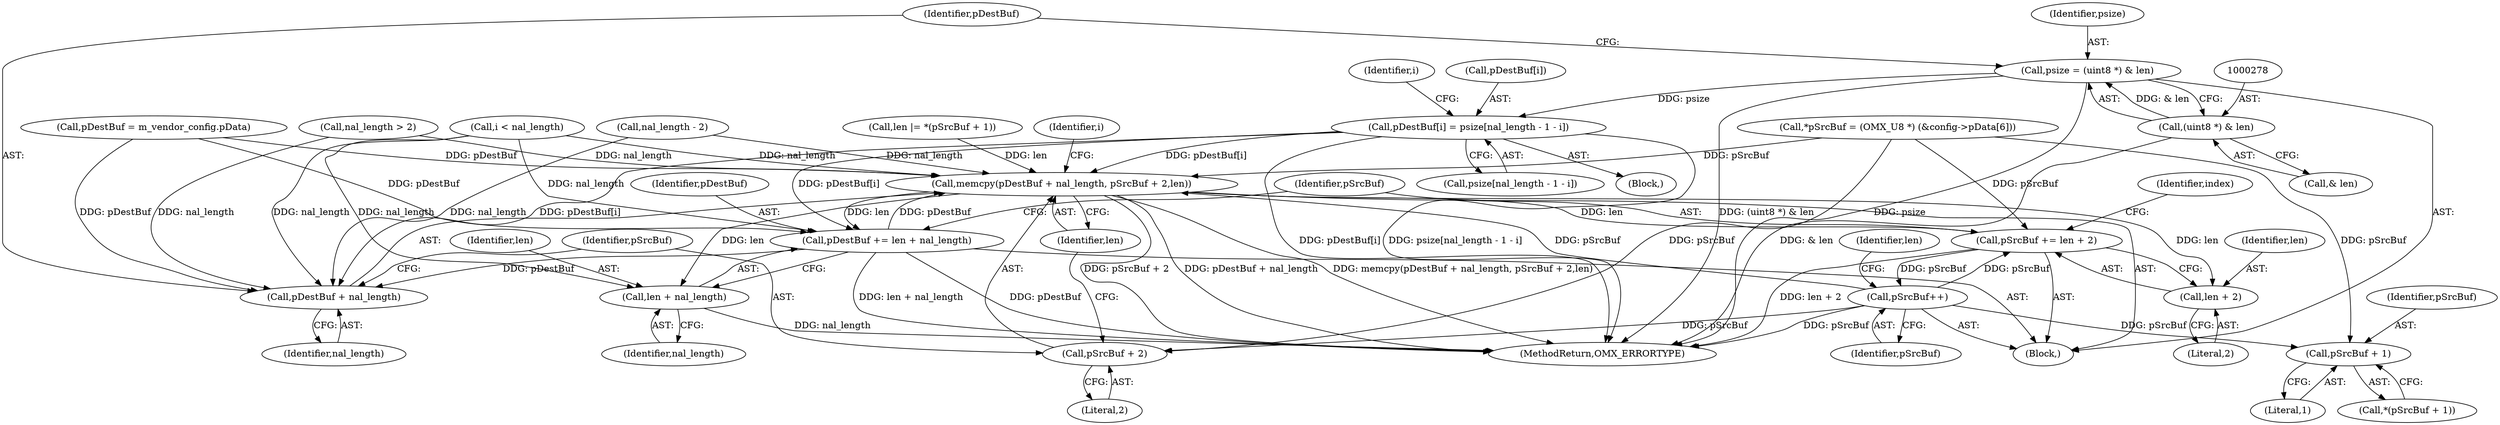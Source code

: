 digraph "0_Android_f22c2a0f0f9e030c240468d9d18b9297f001bcf0@pointer" {
"1000300" [label="(Call,pDestBuf[i] = psize[nal_length - 1 - i])"];
"1000275" [label="(Call,psize = (uint8 *) & len)"];
"1000277" [label="(Call,(uint8 *) & len)"];
"1000281" [label="(Call,memcpy(pDestBuf + nal_length, pSrcBuf + 2,len))"];
"1000311" [label="(Call,pDestBuf += len + nal_length)"];
"1000282" [label="(Call,pDestBuf + nal_length)"];
"1000313" [label="(Call,len + nal_length)"];
"1000316" [label="(Call,pSrcBuf += len + 2)"];
"1000323" [label="(Call,pSrcBuf++)"];
"1000272" [label="(Call,pSrcBuf + 1)"];
"1000285" [label="(Call,pSrcBuf + 2)"];
"1000318" [label="(Call,len + 2)"];
"1000311" [label="(Call,pDestBuf += len + nal_length)"];
"1000275" [label="(Call,psize = (uint8 *) & len)"];
"1000284" [label="(Identifier,nal_length)"];
"1000183" [label="(Call,nal_length - 2)"];
"1000273" [label="(Identifier,pSrcBuf)"];
"1000258" [label="(Block,)"];
"1000286" [label="(Identifier,pSrcBuf)"];
"1000234" [label="(Call,pDestBuf = m_vendor_config.pData)"];
"1000315" [label="(Identifier,nal_length)"];
"1000314" [label="(Identifier,len)"];
"1000176" [label="(Call,nal_length > 2)"];
"1000323" [label="(Call,pSrcBuf++)"];
"1000316" [label="(Call,pSrcBuf += len + 2)"];
"1000304" [label="(Call,psize[nal_length - 1 - i])"];
"1000279" [label="(Call,& len)"];
"1000300" [label="(Call,pDestBuf[i] = psize[nal_length - 1 - i])"];
"1000269" [label="(Call,len |= *(pSrcBuf + 1))"];
"1000272" [label="(Call,pSrcBuf + 1)"];
"1000271" [label="(Call,*(pSrcBuf + 1))"];
"1000287" [label="(Literal,2)"];
"1000298" [label="(Identifier,i)"];
"1000317" [label="(Identifier,pSrcBuf)"];
"1000312" [label="(Identifier,pDestBuf)"];
"1000277" [label="(Call,(uint8 *) & len)"];
"1000281" [label="(Call,memcpy(pDestBuf + nal_length, pSrcBuf + 2,len))"];
"1000319" [label="(Identifier,len)"];
"1000188" [label="(Call,*pSrcBuf = (OMX_U8 *) (&config->pData[6]))"];
"1000292" [label="(Identifier,i)"];
"1001056" [label="(MethodReturn,OMX_ERRORTYPE)"];
"1000299" [label="(Block,)"];
"1000324" [label="(Identifier,pSrcBuf)"];
"1000288" [label="(Identifier,len)"];
"1000318" [label="(Call,len + 2)"];
"1000301" [label="(Call,pDestBuf[i])"];
"1000276" [label="(Identifier,psize)"];
"1000320" [label="(Literal,2)"];
"1000283" [label="(Identifier,pDestBuf)"];
"1000282" [label="(Call,pDestBuf + nal_length)"];
"1000313" [label="(Call,len + nal_length)"];
"1000294" [label="(Call,i < nal_length)"];
"1000285" [label="(Call,pSrcBuf + 2)"];
"1000322" [label="(Identifier,index)"];
"1000274" [label="(Literal,1)"];
"1000326" [label="(Identifier,len)"];
"1000300" -> "1000299"  [label="AST: "];
"1000300" -> "1000304"  [label="CFG: "];
"1000301" -> "1000300"  [label="AST: "];
"1000304" -> "1000300"  [label="AST: "];
"1000298" -> "1000300"  [label="CFG: "];
"1000300" -> "1001056"  [label="DDG: psize[nal_length - 1 - i]"];
"1000300" -> "1001056"  [label="DDG: pDestBuf[i]"];
"1000300" -> "1000281"  [label="DDG: pDestBuf[i]"];
"1000300" -> "1000282"  [label="DDG: pDestBuf[i]"];
"1000275" -> "1000300"  [label="DDG: psize"];
"1000300" -> "1000311"  [label="DDG: pDestBuf[i]"];
"1000275" -> "1000258"  [label="AST: "];
"1000275" -> "1000277"  [label="CFG: "];
"1000276" -> "1000275"  [label="AST: "];
"1000277" -> "1000275"  [label="AST: "];
"1000283" -> "1000275"  [label="CFG: "];
"1000275" -> "1001056"  [label="DDG: psize"];
"1000275" -> "1001056"  [label="DDG: (uint8 *) & len"];
"1000277" -> "1000275"  [label="DDG: & len"];
"1000277" -> "1000279"  [label="CFG: "];
"1000278" -> "1000277"  [label="AST: "];
"1000279" -> "1000277"  [label="AST: "];
"1000277" -> "1001056"  [label="DDG: & len"];
"1000281" -> "1000258"  [label="AST: "];
"1000281" -> "1000288"  [label="CFG: "];
"1000282" -> "1000281"  [label="AST: "];
"1000285" -> "1000281"  [label="AST: "];
"1000288" -> "1000281"  [label="AST: "];
"1000292" -> "1000281"  [label="CFG: "];
"1000281" -> "1001056"  [label="DDG: pSrcBuf + 2"];
"1000281" -> "1001056"  [label="DDG: pDestBuf + nal_length"];
"1000281" -> "1001056"  [label="DDG: memcpy(pDestBuf + nal_length, pSrcBuf + 2,len)"];
"1000311" -> "1000281"  [label="DDG: pDestBuf"];
"1000234" -> "1000281"  [label="DDG: pDestBuf"];
"1000183" -> "1000281"  [label="DDG: nal_length"];
"1000176" -> "1000281"  [label="DDG: nal_length"];
"1000294" -> "1000281"  [label="DDG: nal_length"];
"1000188" -> "1000281"  [label="DDG: pSrcBuf"];
"1000323" -> "1000281"  [label="DDG: pSrcBuf"];
"1000269" -> "1000281"  [label="DDG: len"];
"1000281" -> "1000311"  [label="DDG: len"];
"1000281" -> "1000313"  [label="DDG: len"];
"1000281" -> "1000316"  [label="DDG: len"];
"1000281" -> "1000318"  [label="DDG: len"];
"1000311" -> "1000258"  [label="AST: "];
"1000311" -> "1000313"  [label="CFG: "];
"1000312" -> "1000311"  [label="AST: "];
"1000313" -> "1000311"  [label="AST: "];
"1000317" -> "1000311"  [label="CFG: "];
"1000311" -> "1001056"  [label="DDG: pDestBuf"];
"1000311" -> "1001056"  [label="DDG: len + nal_length"];
"1000311" -> "1000282"  [label="DDG: pDestBuf"];
"1000294" -> "1000311"  [label="DDG: nal_length"];
"1000234" -> "1000311"  [label="DDG: pDestBuf"];
"1000282" -> "1000284"  [label="CFG: "];
"1000283" -> "1000282"  [label="AST: "];
"1000284" -> "1000282"  [label="AST: "];
"1000286" -> "1000282"  [label="CFG: "];
"1000234" -> "1000282"  [label="DDG: pDestBuf"];
"1000183" -> "1000282"  [label="DDG: nal_length"];
"1000176" -> "1000282"  [label="DDG: nal_length"];
"1000294" -> "1000282"  [label="DDG: nal_length"];
"1000313" -> "1000315"  [label="CFG: "];
"1000314" -> "1000313"  [label="AST: "];
"1000315" -> "1000313"  [label="AST: "];
"1000313" -> "1001056"  [label="DDG: nal_length"];
"1000294" -> "1000313"  [label="DDG: nal_length"];
"1000316" -> "1000258"  [label="AST: "];
"1000316" -> "1000318"  [label="CFG: "];
"1000317" -> "1000316"  [label="AST: "];
"1000318" -> "1000316"  [label="AST: "];
"1000322" -> "1000316"  [label="CFG: "];
"1000316" -> "1001056"  [label="DDG: len + 2"];
"1000188" -> "1000316"  [label="DDG: pSrcBuf"];
"1000323" -> "1000316"  [label="DDG: pSrcBuf"];
"1000316" -> "1000323"  [label="DDG: pSrcBuf"];
"1000323" -> "1000258"  [label="AST: "];
"1000323" -> "1000324"  [label="CFG: "];
"1000324" -> "1000323"  [label="AST: "];
"1000326" -> "1000323"  [label="CFG: "];
"1000323" -> "1001056"  [label="DDG: pSrcBuf"];
"1000323" -> "1000272"  [label="DDG: pSrcBuf"];
"1000323" -> "1000285"  [label="DDG: pSrcBuf"];
"1000272" -> "1000271"  [label="AST: "];
"1000272" -> "1000274"  [label="CFG: "];
"1000273" -> "1000272"  [label="AST: "];
"1000274" -> "1000272"  [label="AST: "];
"1000271" -> "1000272"  [label="CFG: "];
"1000188" -> "1000272"  [label="DDG: pSrcBuf"];
"1000285" -> "1000287"  [label="CFG: "];
"1000286" -> "1000285"  [label="AST: "];
"1000287" -> "1000285"  [label="AST: "];
"1000288" -> "1000285"  [label="CFG: "];
"1000188" -> "1000285"  [label="DDG: pSrcBuf"];
"1000318" -> "1000320"  [label="CFG: "];
"1000319" -> "1000318"  [label="AST: "];
"1000320" -> "1000318"  [label="AST: "];
}
